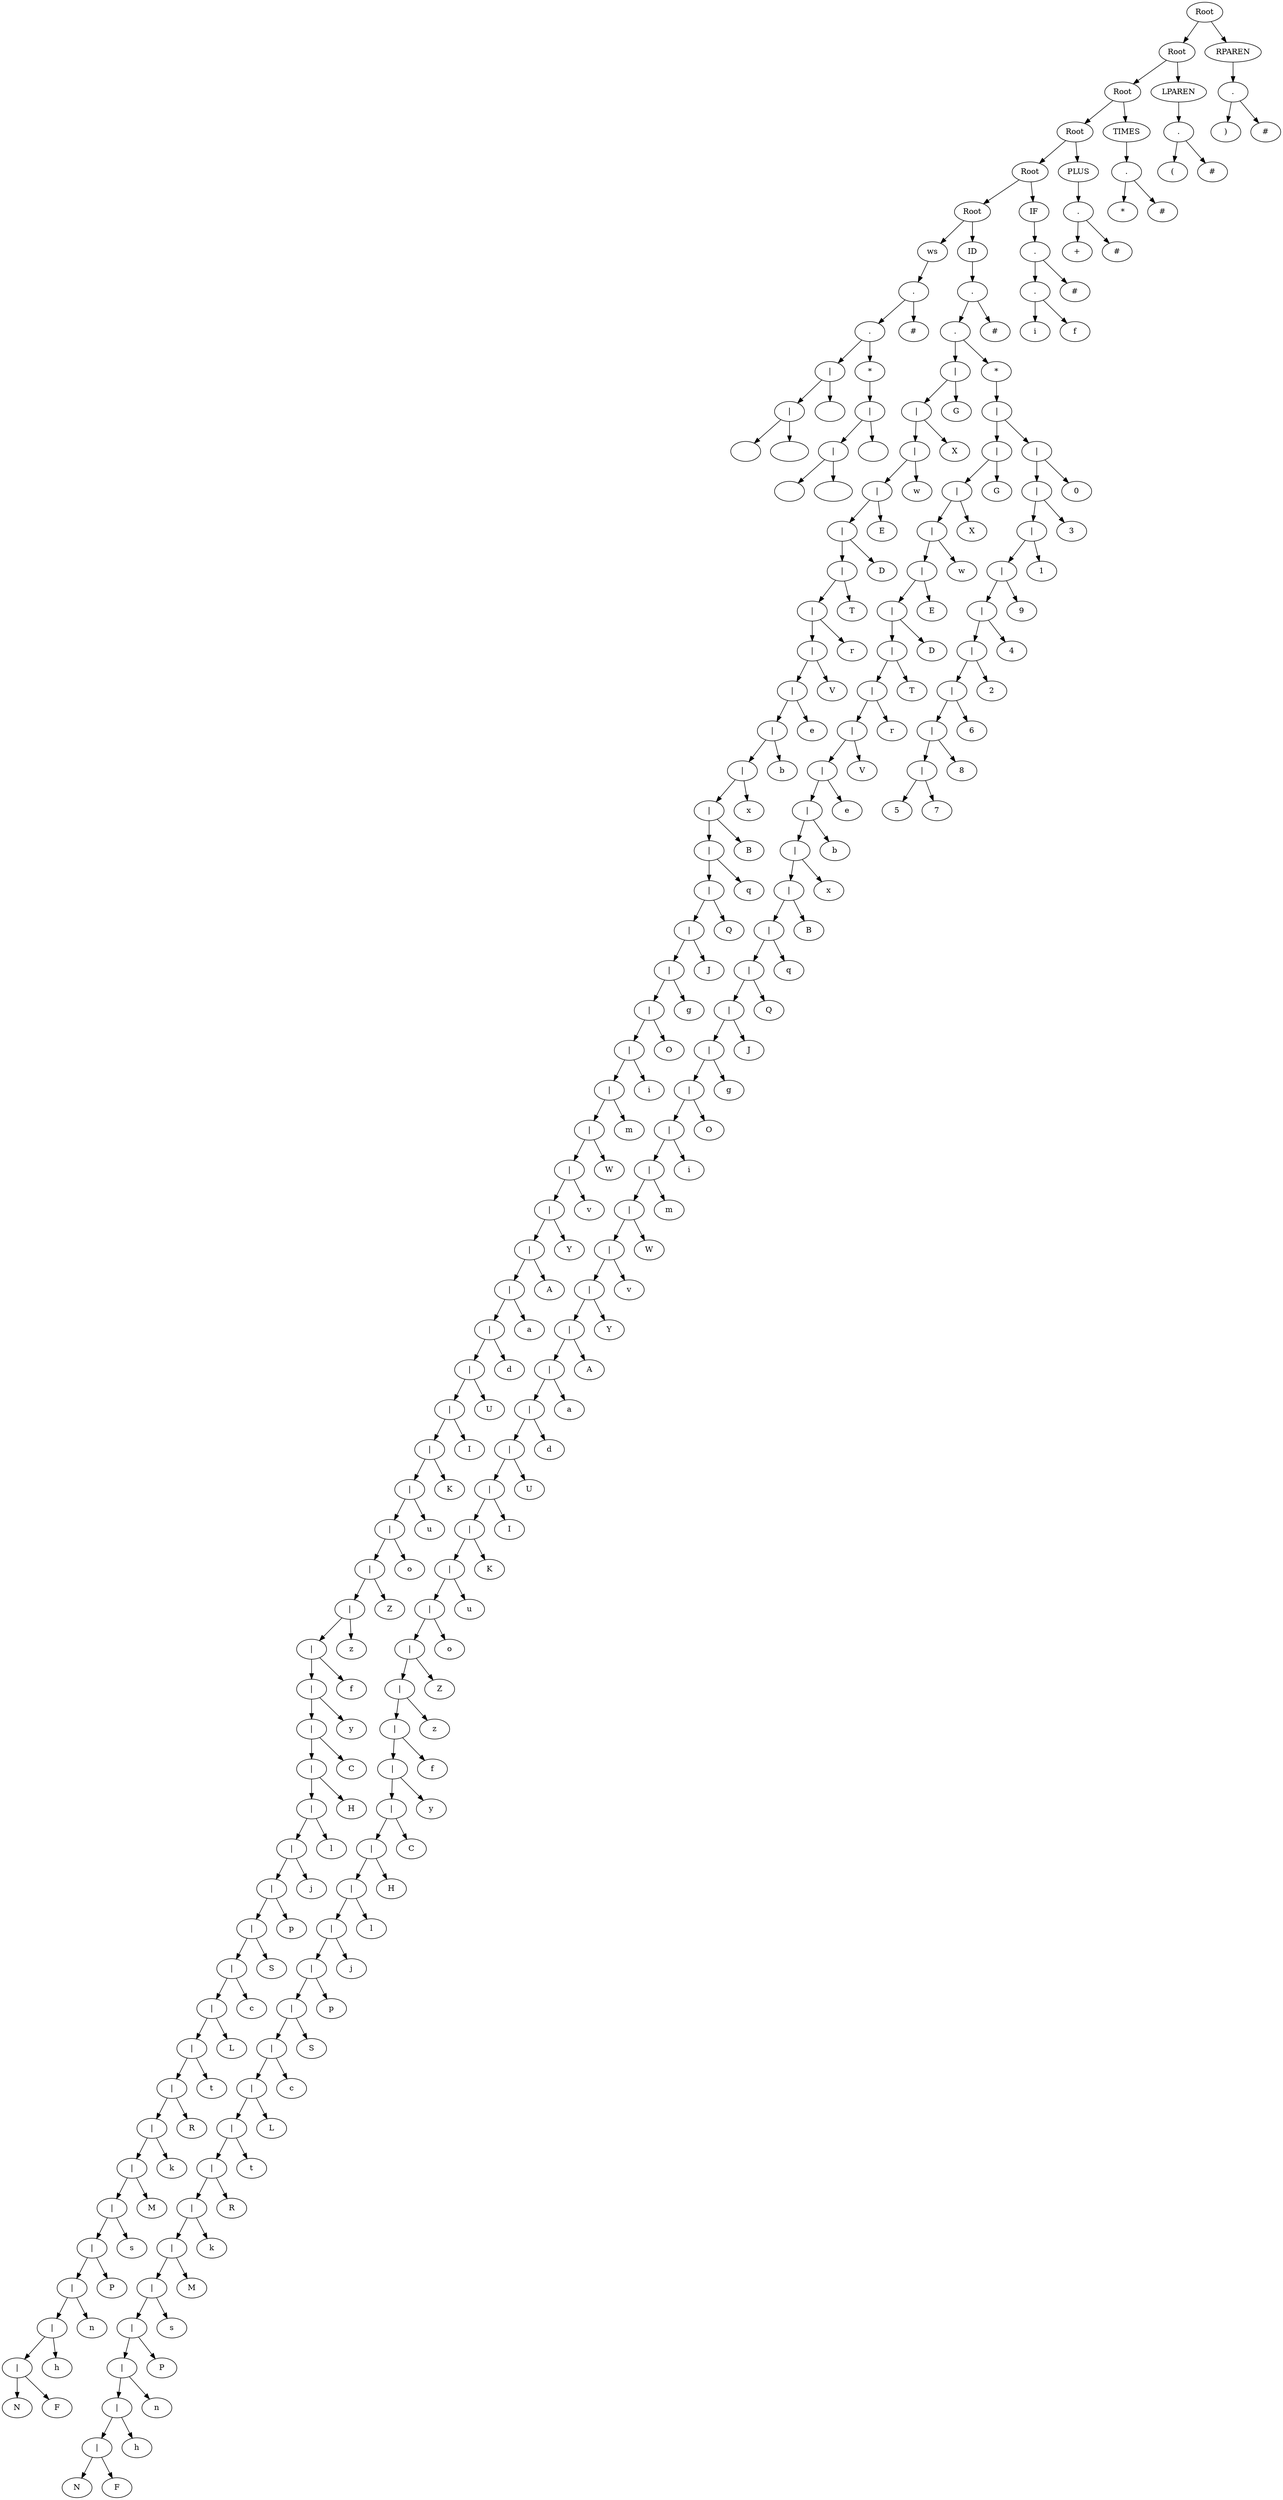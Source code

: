 // Tree
digraph {
	1623319301824 [label=Root]
	1623319301824 -> 1623319301584
	1623319301584 [label=Root]
	1623319301584 -> 1623319303984
	1623319303984 [label=Root]
	1623319303984 -> 1623319310608
	1623319310608 [label=Root]
	1623319310608 -> 1623319302304
	1623319302304 [label=Root]
	1623319302304 -> 1623322356640
	1623322356640 [label=Root]
	1623322356640 -> 1623322347184
	1623322347184 [label=ws]
	1623322347184 -> 1623322349776
	1623322349776 [label="."]
	1623322349776 -> 1623322355824
	1623322355824 [label="."]
	1623322355824 -> 1623322360768
	1623322360768 [label="|"]
	1623322360768 -> 1623322346416
	1623322346416 [label="|"]
	1623322346416 -> 1623322354624
	1623322354624 [label=" "]
	1623322346416 -> 1623322351360
	1623322351360 [label="	"]
	1623322360768 -> 1623322358848
	1623322358848 [label="
"]
	1623322355824 -> 1623322357024
	1623322357024 [label="*"]
	1623322357024 -> 1623322354048
	1623322354048 [label="|"]
	1623322354048 -> 1623322352080
	1623322352080 [label="|"]
	1623322352080 -> 1623322353616
	1623322353616 [label=" "]
	1623322352080 -> 1623322358032
	1623322358032 [label="	"]
	1623322354048 -> 1623322355920
	1623322355920 [label="
"]
	1623322349776 -> 1623322350496
	1623322350496 [label="#"]
	1623322356640 -> 1623322354864
	1623322354864 [label=ID]
	1623322354864 -> 1623322491216
	1623322491216 [label="."]
	1623322491216 -> 1623322487760
	1623322487760 [label="."]
	1623322487760 -> 1623322348240
	1623322348240 [label="|"]
	1623322348240 -> 1623322357264
	1623322357264 [label="|"]
	1623322357264 -> 1623322349392
	1623322349392 [label="|"]
	1623322349392 -> 1623322347808
	1623322347808 [label="|"]
	1623322347808 -> 1623322352512
	1623322352512 [label="|"]
	1623322352512 -> 1623322359520
	1623322359520 [label="|"]
	1623322359520 -> 1623322357792
	1623322357792 [label="|"]
	1623322357792 -> 1623322356496
	1623322356496 [label="|"]
	1623322356496 -> 1623322355680
	1623322355680 [label="|"]
	1623322355680 -> 1623322358752
	1623322358752 [label="|"]
	1623322358752 -> 1623322355056
	1623322355056 [label="|"]
	1623322355056 -> 1623322358896
	1623322358896 [label="|"]
	1623322358896 -> 1623322356352
	1623322356352 [label="|"]
	1623322356352 -> 1623322356976
	1623322356976 [label="|"]
	1623322356976 -> 1623322351744
	1623322351744 [label="|"]
	1623322351744 -> 1623322352656
	1623322352656 [label="|"]
	1623322352656 -> 1623322349824
	1623322349824 [label="|"]
	1623322349824 -> 1623322349344
	1623322349344 [label="|"]
	1623322349344 -> 1623322355344
	1623322355344 [label="|"]
	1623322355344 -> 1623322350928
	1623322350928 [label="|"]
	1623322350928 -> 1623322360432
	1623322360432 [label="|"]
	1623322360432 -> 1623322356256
	1623322356256 [label="|"]
	1623322356256 -> 1623322358608
	1623322358608 [label="|"]
	1623322358608 -> 1623322352032
	1623322352032 [label="|"]
	1623322352032 -> 1623322347904
	1623322347904 [label="|"]
	1623322347904 -> 1623322350544
	1623322350544 [label="|"]
	1623322350544 -> 1623322361056
	1623322361056 [label="|"]
	1623322361056 -> 1623322361776
	1623322361776 [label="|"]
	1623322361776 -> 1623322354096
	1623322354096 [label="|"]
	1623322354096 -> 1623322358704
	1623322358704 [label="|"]
	1623322358704 -> 1623322359328
	1623322359328 [label="|"]
	1623322359328 -> 1623322351840
	1623322351840 [label="|"]
	1623322351840 -> 1623322349248
	1623322349248 [label="|"]
	1623322349248 -> 1623322356400
	1623322356400 [label="|"]
	1623322356400 -> 1623322351648
	1623322351648 [label="|"]
	1623322351648 -> 1623322345936
	1623322345936 [label="|"]
	1623322345936 -> 1623322345840
	1623322345840 [label="|"]
	1623322345840 -> 1623322351696
	1623322351696 [label="|"]
	1623322351696 -> 1623322355296
	1623322355296 [label="|"]
	1623322355296 -> 1623322357360
	1623322357360 [label="|"]
	1623322357360 -> 1623322354912
	1623322354912 [label="|"]
	1623322354912 -> 1623322353904
	1623322353904 [label="|"]
	1623322353904 -> 1623322349488
	1623322349488 [label="|"]
	1623322349488 -> 1623322360720
	1623322360720 [label="|"]
	1623322360720 -> 1623322360528
	1623322360528 [label="|"]
	1623322360528 -> 1623322360192
	1623322360192 [label="|"]
	1623322360192 -> 1623322352704
	1623322352704 [label="|"]
	1623322352704 -> 1623322348144
	1623322348144 [label="|"]
	1623322348144 -> 1623322348096
	1623322348096 [label="|"]
	1623322348096 -> 1623322349152
	1623322349152 [label="|"]
	1623322349152 -> 1623322348864
	1623322348864 [label="|"]
	1623322348864 -> 1623322350400
	1623322350400 [label=N]
	1623322348864 -> 1623322353232
	1623322353232 [label=F]
	1623322349152 -> 1623322351504
	1623322351504 [label=h]
	1623322348096 -> 1623322346128
	1623322346128 [label=n]
	1623322348144 -> 1623322348912
	1623322348912 [label=P]
	1623322352704 -> 1623322352608
	1623322352608 [label=s]
	1623322360192 -> 1623322346272
	1623322346272 [label=M]
	1623322360528 -> 1623322360672
	1623322360672 [label=k]
	1623322360720 -> 1623322360816
	1623322360816 [label=R]
	1623322349488 -> 1623322357888
	1623322357888 [label=t]
	1623322353904 -> 1623322361344
	1623322361344 [label=L]
	1623322354912 -> 1623322351072
	1623322351072 [label=c]
	1623322357360 -> 1623322351888
	1623322351888 [label=S]
	1623322355296 -> 1623322356160
	1623322356160 [label=p]
	1623322351696 -> 1623322351216
	1623322351216 [label=j]
	1623322345840 -> 1623322353568
	1623322353568 [label=l]
	1623322345936 -> 1623322352944
	1623322352944 [label=H]
	1623322351648 -> 1623322346608
	1623322346608 [label=C]
	1623322356400 -> 1623322359280
	1623322359280 [label=y]
	1623322349248 -> 1623322355392
	1623322355392 [label=f]
	1623322351840 -> 1623322361296
	1623322361296 [label=z]
	1623322359328 -> 1623322346704
	1623322346704 [label=Z]
	1623322358704 -> 1623322350016
	1623322350016 [label=o]
	1623322354096 -> 1623322357552
	1623322357552 [label=u]
	1623322361776 -> 1623322359952
	1623322359952 [label=K]
	1623322361056 -> 1623322348480
	1623322348480 [label=I]
	1623322350544 -> 1623322360864
	1623322360864 [label=U]
	1623322347904 -> 1623322361104
	1623322361104 [label=d]
	1623322352032 -> 1623322360912
	1623322360912 [label=a]
	1623322358608 -> 1623322352992
	1623322352992 [label=A]
	1623322356256 -> 1623322359184
	1623322359184 [label=Y]
	1623322360432 -> 1623322356016
	1623322356016 [label=v]
	1623322350928 -> 1623322358272
	1623322358272 [label=W]
	1623322355344 -> 1623322361584
	1623322361584 [label=m]
	1623322349344 -> 1623322351264
	1623322351264 [label=i]
	1623322349824 -> 1623322352752
	1623322352752 [label=O]
	1623322352656 -> 1623322355872
	1623322355872 [label=g]
	1623322351744 -> 1623322359904
	1623322359904 [label=J]
	1623322356976 -> 1623322354144
	1623322354144 [label=Q]
	1623322356352 -> 1623322355536
	1623322355536 [label=q]
	1623322358896 -> 1623322360960
	1623322360960 [label=B]
	1623322355056 -> 1623322358464
	1623322358464 [label=x]
	1623322358752 -> 1623322358320
	1623322358320 [label=b]
	1623322355680 -> 1623322350256
	1623322350256 [label=e]
	1623322356496 -> 1623322353376
	1623322353376 [label=V]
	1623322357792 -> 1623322356736
	1623322356736 [label=r]
	1623322359520 -> 1623322357696
	1623322357696 [label=T]
	1623322352512 -> 1623322350064
	1623322350064 [label=D]
	1623322347808 -> 1623322360336
	1623322360336 [label=E]
	1623322349392 -> 1623322355152
	1623322355152 [label=w]
	1623322357264 -> 1623322361536
	1623322361536 [label=X]
	1623322348240 -> 1623322357168
	1623322357168 [label=G]
	1623322487760 -> 1623322480704
	1623322480704 [label="*"]
	1623322480704 -> 1623322486368
	1623322486368 [label="|"]
	1623322486368 -> 1623322489824
	1623322489824 [label="|"]
	1623322489824 -> 1623322476720
	1623322476720 [label="|"]
	1623322476720 -> 1623322488672
	1623322488672 [label="|"]
	1623322488672 -> 1623322479792
	1623322479792 [label="|"]
	1623322479792 -> 1623322481856
	1623322481856 [label="|"]
	1623322481856 -> 1623322479408
	1623322479408 [label="|"]
	1623322479408 -> 1623322478208
	1623322478208 [label="|"]
	1623322478208 -> 1623322477248
	1623322477248 [label="|"]
	1623322477248 -> 1623322489680
	1623322489680 [label="|"]
	1623322489680 -> 1623322482720
	1623322482720 [label="|"]
	1623322482720 -> 1623322485216
	1623322485216 [label="|"]
	1623322485216 -> 1623322479120
	1623322479120 [label="|"]
	1623322479120 -> 1623322488240
	1623322488240 [label="|"]
	1623322488240 -> 1623322481472
	1623322481472 [label="|"]
	1623322481472 -> 1623322485168
	1623322485168 [label="|"]
	1623322485168 -> 1623322490448
	1623322490448 [label="|"]
	1623322490448 -> 1623322478448
	1623322478448 [label="|"]
	1623322478448 -> 1623322482192
	1623322482192 [label="|"]
	1623322482192 -> 1623322492176
	1623322492176 [label="|"]
	1623322492176 -> 1623322483344
	1623322483344 [label="|"]
	1623322483344 -> 1623322490400
	1623322490400 [label="|"]
	1623322490400 -> 1623322483920
	1623322483920 [label="|"]
	1623322483920 -> 1623322491360
	1623322491360 [label="|"]
	1623322491360 -> 1623322492224
	1623322492224 [label="|"]
	1623322492224 -> 1623322486176
	1623322486176 [label="|"]
	1623322486176 -> 1623322483056
	1623322483056 [label="|"]
	1623322483056 -> 1623322486464
	1623322486464 [label="|"]
	1623322486464 -> 1623322480224
	1623322480224 [label="|"]
	1623322480224 -> 1623322486272
	1623322486272 [label="|"]
	1623322486272 -> 1623322485984
	1623322485984 [label="|"]
	1623322485984 -> 1623322476768
	1623322476768 [label="|"]
	1623322476768 -> 1623322483728
	1623322483728 [label="|"]
	1623322483728 -> 1623322486800
	1623322486800 [label="|"]
	1623322486800 -> 1623322478736
	1623322478736 [label="|"]
	1623322478736 -> 1623322484496
	1623322484496 [label="|"]
	1623322484496 -> 1623322487616
	1623322487616 [label="|"]
	1623322487616 -> 1623322479648
	1623322479648 [label="|"]
	1623322479648 -> 1623322488720
	1623322488720 [label="|"]
	1623322488720 -> 1623322479360
	1623322479360 [label="|"]
	1623322479360 -> 1623322481232
	1623322481232 [label="|"]
	1623322481232 -> 1623322490544
	1623322490544 [label="|"]
	1623322490544 -> 1623322482480
	1623322482480 [label="|"]
	1623322482480 -> 1623322483488
	1623322483488 [label="|"]
	1623322483488 -> 1623322484736
	1623322484736 [label="|"]
	1623322484736 -> 1623322490160
	1623322490160 [label="|"]
	1623322490160 -> 1623322482576
	1623322482576 [label="|"]
	1623322482576 -> 1623322478256
	1623322478256 [label="|"]
	1623322478256 -> 1623322484160
	1623322484160 [label="|"]
	1623322484160 -> 1623322354960
	1623322354960 [label="|"]
	1623322354960 -> 1623322357120
	1623322357120 [label="|"]
	1623322357120 -> 1623322356928
	1623322356928 [label="|"]
	1623322356928 -> 1623322354240
	1623322354240 [label=N]
	1623322356928 -> 1623322352800
	1623322352800 [label=F]
	1623322357120 -> 1623322352896
	1623322352896 [label=h]
	1623322354960 -> 1623322478112
	1623322478112 [label=n]
	1623322484160 -> 1623322480464
	1623322480464 [label=P]
	1623322478256 -> 1623322492032
	1623322492032 [label=s]
	1623322482576 -> 1623322476624
	1623322476624 [label=M]
	1623322490160 -> 1623322487328
	1623322487328 [label=k]
	1623322484736 -> 1623322483440
	1623322483440 [label=R]
	1623322483488 -> 1623322488432
	1623322488432 [label=t]
	1623322482480 -> 1623322485792
	1623322485792 [label=L]
	1623322490544 -> 1623322490352
	1623322490352 [label=c]
	1623322481232 -> 1623322478928
	1623322478928 [label=S]
	1623322479360 -> 1623322485408
	1623322485408 [label=p]
	1623322488720 -> 1623322492704
	1623322492704 [label=j]
	1623322479648 -> 1623322485360
	1623322485360 [label=l]
	1623322487616 -> 1623322486032
	1623322486032 [label=H]
	1623322484496 -> 1623322482912
	1623322482912 [label=C]
	1623322478736 -> 1623322490784
	1623322490784 [label=y]
	1623322486800 -> 1623322477056
	1623322477056 [label=f]
	1623322483728 -> 1623322492080
	1623322492080 [label=z]
	1623322476768 -> 1623322479456
	1623322479456 [label=Z]
	1623322485984 -> 1623322483296
	1623322483296 [label=o]
	1623322486272 -> 1623322489632
	1623322489632 [label=u]
	1623322480224 -> 1623322477104
	1623322477104 [label=K]
	1623322486464 -> 1623322487712
	1623322487712 [label=I]
	1623322483056 -> 1623322480608
	1623322480608 [label=U]
	1623322486176 -> 1623322491024
	1623322491024 [label=d]
	1623322492224 -> 1623322484784
	1623322484784 [label=a]
	1623322491360 -> 1623322489440
	1623322489440 [label=A]
	1623322483920 -> 1623322487376
	1623322487376 [label=Y]
	1623322490400 -> 1623322482288
	1623322482288 [label=v]
	1623322483344 -> 1623322484880
	1623322484880 [label=W]
	1623322492176 -> 1623322480656
	1623322480656 [label=m]
	1623322482192 -> 1623322488288
	1623322488288 [label=i]
	1623322478448 -> 1623322484256
	1623322484256 [label=O]
	1623322490448 -> 1623322490736
	1623322490736 [label=g]
	1623322485168 -> 1623322481712
	1623322481712 [label=J]
	1623322481472 -> 1623322479552
	1623322479552 [label=Q]
	1623322488240 -> 1623322484208
	1623322484208 [label=q]
	1623322479120 -> 1623322484064
	1623322484064 [label=B]
	1623322485216 -> 1623322478064
	1623322478064 [label=x]
	1623322482720 -> 1623322479168
	1623322479168 [label=b]
	1623322489680 -> 1623322483152
	1623322483152 [label=e]
	1623322477248 -> 1623322478016
	1623322478016 [label=V]
	1623322478208 -> 1623322492896
	1623322492896 [label=r]
	1623322479408 -> 1623322482528
	1623322482528 [label=T]
	1623322481856 -> 1623322477632
	1623322477632 [label=D]
	1623322479792 -> 1623322488624
	1623322488624 [label=E]
	1623322488672 -> 1623322484448
	1623322484448 [label=w]
	1623322476720 -> 1623322481904
	1623322481904 [label=X]
	1623322489824 -> 1623322486848
	1623322486848 [label=G]
	1623322486368 -> 1623322489728
	1623322489728 [label="|"]
	1623322489728 -> 1623322491984
	1623322491984 [label="|"]
	1623322491984 -> 1623322492320
	1623322492320 [label="|"]
	1623322492320 -> 1623322486896
	1623322486896 [label="|"]
	1623322486896 -> 1623322482624
	1623322482624 [label="|"]
	1623322482624 -> 1623322487904
	1623322487904 [label="|"]
	1623322487904 -> 1623322484400
	1623322484400 [label="|"]
	1623322484400 -> 1623322491744
	1623322491744 [label="|"]
	1623322491744 -> 1623322482096
	1623322482096 [label="|"]
	1623322482096 -> 1623322487520
	1623322487520 [label=5]
	1623322482096 -> 1623322485264
	1623322485264 [label=7]
	1623322491744 -> 1623322491936
	1623322491936 [label=8]
	1623322484400 -> 1623322492128
	1623322492128 [label=6]
	1623322487904 -> 1623322488864
	1623322488864 [label=2]
	1623322482624 -> 1623322489200
	1623322489200 [label=4]
	1623322486896 -> 1623322477872
	1623322477872 [label=9]
	1623322492320 -> 1623322483392
	1623322483392 [label=1]
	1623322491984 -> 1623322486944
	1623322486944 [label=3]
	1623322489728 -> 1623322486992
	1623322486992 [label=0]
	1623322491216 -> 1623322485120
	1623322485120 [label="#"]
	1623319302304 -> 1623322490208
	1623322490208 [label=IF]
	1623322490208 -> 1623319311664
	1623319311664 [label="."]
	1623319311664 -> 1623277923808
	1623277923808 [label="."]
	1623277923808 -> 1623311626368
	1623311626368 [label=i]
	1623277923808 -> 1623322483008
	1623322483008 [label=f]
	1623319311664 -> 1623312445472
	1623312445472 [label="#"]
	1623319310608 -> 1623319310176
	1623319310176 [label=PLUS]
	1623319310176 -> 1623319300336
	1623319300336 [label="."]
	1623319300336 -> 1623319299904
	1623319299904 [label="+"]
	1623319300336 -> 1623319301344
	1623319301344 [label="#"]
	1623319303984 -> 1623319302496
	1623319302496 [label=TIMES]
	1623319302496 -> 1623319302352
	1623319302352 [label="."]
	1623319302352 -> 1623319310416
	1623319310416 [label="*"]
	1623319302352 -> 1623319304464
	1623319304464 [label="#"]
	1623319301584 -> 1623319309696
	1623319309696 [label=LPAREN]
	1623319309696 -> 1623319312672
	1623319312672 [label="."]
	1623319312672 -> 1623319300384
	1623319300384 [label="("]
	1623319312672 -> 1623319308256
	1623319308256 [label="#"]
	1623319301824 -> 1623319304752
	1623319304752 [label=RPAREN]
	1623319304752 -> 1623319306528
	1623319306528 [label="."]
	1623319306528 -> 1623319309024
	1623319309024 [label=")"]
	1623319306528 -> 1623319312336
	1623319312336 [label="#"]
}

